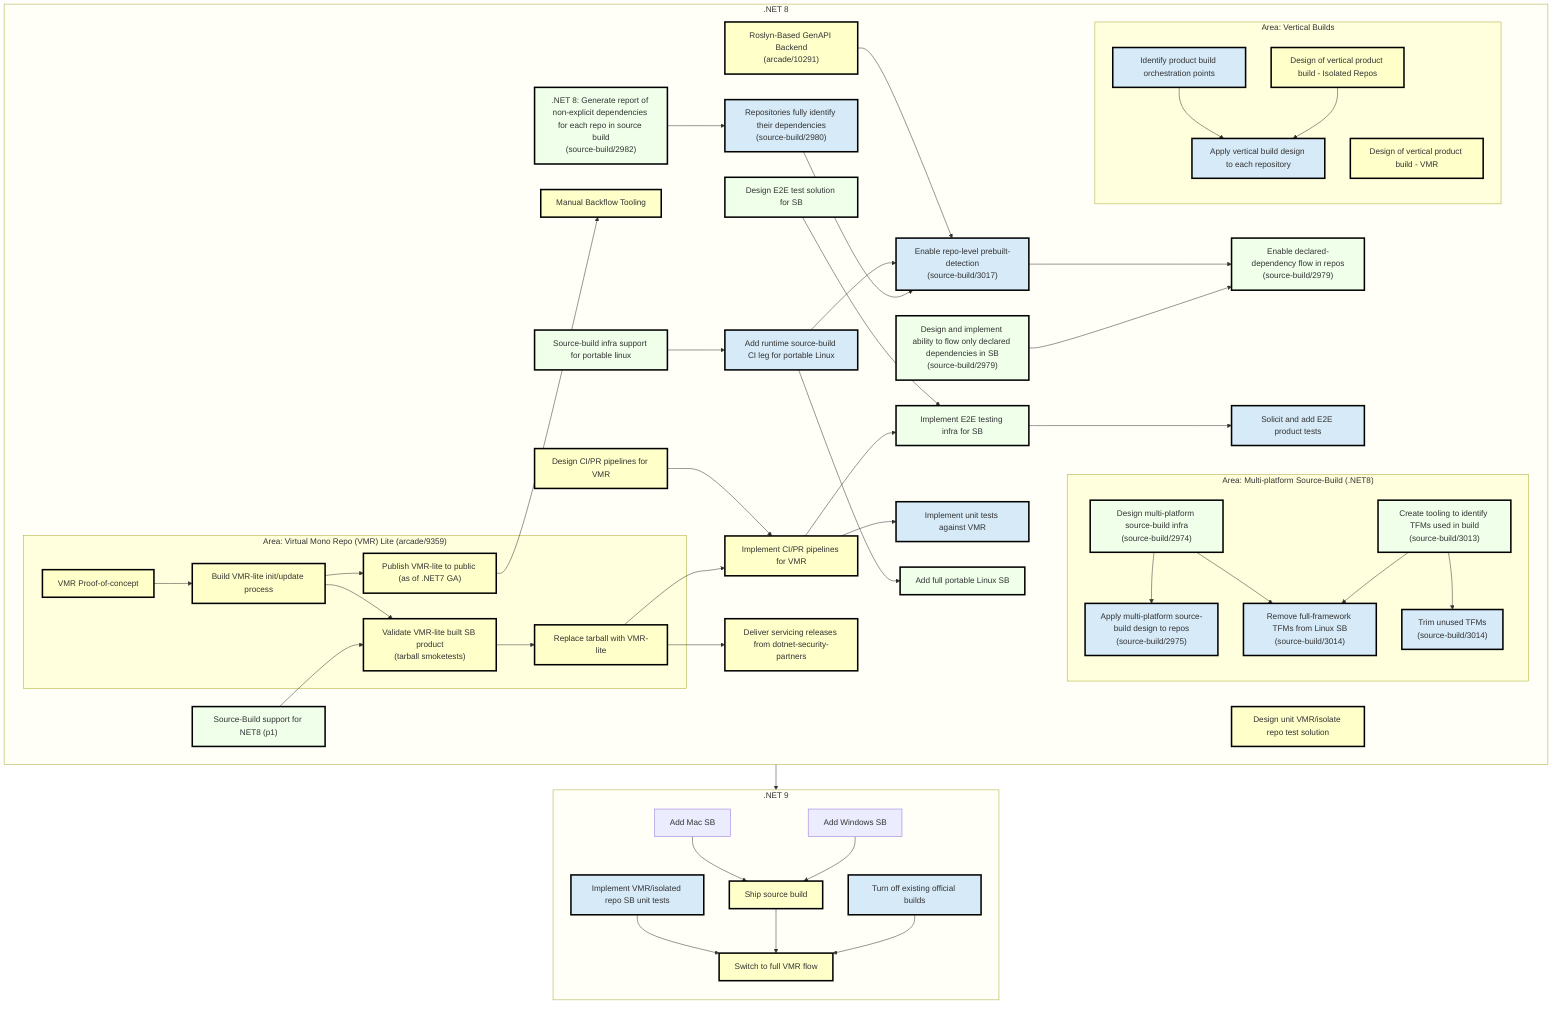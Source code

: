 flowchart TB
    classDef NETVersionSubgraph fill:#FFFFF8;
    classDef ProductTeamWork fill:#D6EAF8,stroke:black,stroke-width:3px;
    classDef UBTeamWork fill:#FFFFCA,stroke:black,stroke-width:3px;
    %% Source-Build related UB work
    classDef UBTeamWorkSB fill:#EFFFEA,stroke:black,stroke-width:3px

    %% VMR-related nodes
    VMRPOC["VMR Proof-of-concept"]
    click VMRPOC href "https://github.com/dotnet/arcade/issues/9359"
    class VMRPOC UBTeamWork;
    
    VMRLiteInfra["Build VMR-lite init/update process"]
    click VMRLiteInfra href "https://github.com/dotnet/arcade/issues/9359"
    class VMRLiteInfra UBTeamWork;
    
    PublishVMRLite["Publish VMR-lite to public (as of .NET7 GA)"]
    click PublishVMRLite href "https://github.com/dotnet/arcade/issues/9359"
    class PublishVMRLite UBTeamWork;
    
    VMRLiteValidation["Validate VMR-lite built SB product\n(tarball smoketests)"]
    click VMRLiteValidation href "https://github.com/dotnet/arcade/issues/9359"
    class VMRLiteValidation UBTeamWork;
    
    VMRLiteUsage["Replace tarball with VMR-lite"]
    click VMRLiteUsage href "https://github.com/dotnet/arcade/issues/9359"
    class VMRLiteUsage UBTeamWork;
    
    VMRToDotNetSecurityPartners[Deliver servicing releases from dotnet-security-partners]
    class VMRToDotNetSecurityPartners UBTeamWork;
    
    SwitchToVMRFlow[Switch to full VMR flow]
    class SwitchToVMRFlow UBTeamWork;
    
    ManualBackflowTooling[Manual Backflow Tooling]
    class ManualBackflowTooling UBTeamWork;

    %% Source-build infra
    GenAPI["Roslyn-Based GenAPI Backend\n(arcade/10291)"]
    click GenAPI href "https://github.com/dotnet/arcade/issues/10291"
    class GenAPI UBTeamWork;
    
    SourceBuildNET8["Source-Build support for NET8 (p1)"]
    class SourceBuildNET8 UBTeamWorkSB;
   
    DependencyIdentificationInfra[".NET 8: Generate report of non-explicit dependencies for each repo in source build\n(source-build/2982)"]
    click DependencyIdentificationInfra href "https://github.com/dotnet/source-build/issues/2982"
    class DependencyIdentificationInfra UBTeamWorkSB;

    DependencyIdentification["Repositories fully identify their dependencies\n(source-build/2980)"]
    click DependencyIdentification href "https://github.com/dotnet/source-build/issues/2980"
    class DependencyIdentification ProductTeamWork;

    EnableSBPrebuiltDetection["Enable repo-level prebuilt-detection\n(source-build/3017)"]
    click EnableSBPrebuiltDetection href "https://github.com/dotnet/source-build/issues/3017"
    class EnableSBPrebuiltDetection ProductTeamWork;
    
    MultiPlatformSBDesign["Design multi-platform source-build infra\n(source-build/2974)"]
    click MultiPlatformSBDesign href "https://github.com/dotnet/source-build/issues/2974"
    class MultiPlatformSBDesign UBTeamWorkSB;
    
    MultiPlatformSBApplication["Apply multi-platform source-build design to repos\n(source-build/2975)"]
    click MultiPlatformSBApplication href "https://github.com/dotnet/source-build/issues/2975"
    class MultiPlatformSBApplication ProductTeamWork;
    
    SBDeclaredDependencyFlow["Design and implement ability to flow only declared dependencies in SB\n(source-build/2979)"]
    click SBDeclaredDependencyFlow href "https://github.com/dotnet/source-build/issues/2979"
    class SBDeclaredDependencyFlow UBTeamWorkSB;
    
    ApplySBDeclaredDependencyFlow["Enable declared-dependency flow in repos\n(source-build/2979)"]
    click ApplySBDeclaredDependencyFlow href "https://github.com/dotnet/source-build/issues/2979"
    class ApplySBDeclaredDependencyFlow UBTeamWorkSB;

    %% Source-built sustainability improvements
    ToolingToIdentifyTFMs["Create tooling to identify TFMs used in build\n(source-build/3013)"]
    click ToolingToIdentifyTFMs href "https://github.com/dotnet/source-build/issues/3013"
    class ToolingToIdentifyTFMs UBTeamWorkSB;
    
    FullFrameworkTFMRemoval["Remove full-framework TFMs from Linux SB\n(source-build/3014)"]
    click FullFrameworkTFMRemoval href "https://github.com/dotnet/source-build/issues/3014"
    class FullFrameworkTFMRemoval ProductTeamWork;
    
    TFMReduction["Trim unused TFMs\n(source-build/3014)"]
    click TFMReduction href "https://github.com/dotnet/source-build/issues/3014"
    class TFMReduction ProductTeamWork;

    %% Source-build new platforms
    PortableLinuxSB[Source-build infra support for portable linux]
    class PortableLinuxSB UBTeamWorkSB;
    
    PortableLinuxRuntimeSB[Add runtime source-build CI leg for portable Linux]
    class PortableLinuxRuntimeSB ProductTeamWork;
    
    PortableLinuxSBCI[Add full portable Linux SB]
    class PortableLinuxSBCI UBTeamWorkSB;
    
    MacSB[Add Mac SB]
    WindowsSB[Add Windows SB]

    %% Validation and testing
    E2ETestingDesign[Design E2E test solution for SB]
    class E2ETestingDesign UBTeamWorkSB;
    
    E2ETestingImplementation[Implement E2E testing infra for SB]
    class E2ETestingImplementation UBTeamWorkSB;
    
    E2ESBTests[Solicit and add E2E product tests]
    class E2ESBTests ProductTeamWork;
    
    VMRCIDesign[Design CI/PR pipelines for VMR]
    class VMRCIDesign UBTeamWork;
    
    VMRCIImplementation[Implement CI/PR pipelines for VMR]
    class VMRCIImplementation UBTeamWork;
    
    VMRUnitTestImplementation[Implement unit tests against VMR]
    class VMRUnitTestImplementation ProductTeamWork;
    
    SBUnitTestDesign[Design unit VMR/isolate repo test solution]
    class SBUnitTestDesign UBTeamWork;
        
    SBUnitTestImplementation[Implement VMR/isolated repo SB unit tests]
    class SBUnitTestImplementation ProductTeamWork;

    OrchestrationPointIdentification[Identify product build orchestration points]
    class OrchestrationPointIdentification ProductTeamWork;
    
    VerticalBuildApplication[Apply vertical build design to each repository]
    class VerticalBuildApplication ProductTeamWork;

    FullVerticalBuildDesign[Design of vertical product build - VMR]
    class FullVerticalBuildDesign UBTeamWork;

    RepoVerticalBuildDesign[Design of vertical product build - Isolated Repos]
    class RepoVerticalBuildDesign UBTeamWork;

    TurnOffOfficialBuilds[Turn off existing official builds]    
    class TurnOffOfficialBuilds ProductTeamWork;
    
    ShipSourceBuild[Ship source build]
    class ShipSourceBuild UBTeamWork;

    subgraph NET8[.NET 8]
        direction LR
        
        %% VMR Lite
        subgraph VMRLite["Area: Virtual Mono Repo (VMR) Lite (arcade/9359)"]
        direction TB
            VMRPOC-->VMRLiteInfra
            VMRLiteInfra-->VMRLiteValidation
            VMRLiteInfra-->PublishVMRLite
            VMRLiteValidation --> VMRLiteUsage
        end
        
        PublishVMRLite-->ManualBackflowTooling
        
        SourceBuildNET8-->VMRLiteValidation
        
        GenAPI-->EnableSBPrebuiltDetection
        DependencyIdentificationInfra-->DependencyIdentification

        subgraph MultiPlatformSBNET8["Area: Multi-platform Source-Build (.NET8)"]
            MultiPlatformSBDesign-->MultiPlatformSBApplication
            MultiPlatformSBDesign-->FullFrameworkTFMRemoval
            ToolingToIdentifyTFMs-->TFMReduction
            ToolingToIdentifyTFMs-->FullFrameworkTFMRemoval
        end

        %% We need the portable Linux source-build CI leg in runtime
        %% Before we could effectively apply the pre-built detection
        %% in downstream repos
        PortableLinuxRuntimeSB-->EnableSBPrebuiltDetection

        EnableSBPrebuiltDetection-->ApplySBDeclaredDependencyFlow
        DependencyIdentification-->EnableSBPrebuiltDetection
        SBDeclaredDependencyFlow-->ApplySBDeclaredDependencyFlow

        E2ETestingDesign-->E2ETestingImplementation
        E2ETestingImplementation-->E2ESBTests
        VMRCIDesign-->VMRCIImplementation
        VMRLiteUsage-->VMRCIImplementation
        VMRLiteUsage-->VMRToDotNetSecurityPartners
        VMRCIImplementation-->E2ETestingImplementation
        VMRCIImplementation-->VMRUnitTestImplementation
        SBUnitTestDesign

        PortableLinuxSB-->PortableLinuxRuntimeSB
        PortableLinuxRuntimeSB-->PortableLinuxSBCI

        subgraph VerticalBuilds["Area: Vertical Builds"]
            FullVerticalBuildDesign
            OrchestrationPointIdentification-->VerticalBuildApplication
            RepoVerticalBuildDesign-->VerticalBuildApplication
        end

    end

    %% General .NET 8->.NET 9 dependency
    NET8-->NET9

    subgraph NET9[.NET 9]
        direction TB
        MacSB-->ShipSourceBuild
        WindowsSB-->ShipSourceBuild
        SBUnitTestImplementation-->SwitchToVMRFlow
        ShipSourceBuild-->SwitchToVMRFlow
        TurnOffOfficialBuilds-->SwitchToVMRFlow
    end

    class NET8 NETVersionSubgraph;
    class NET9 NETVersionSubgraph;
